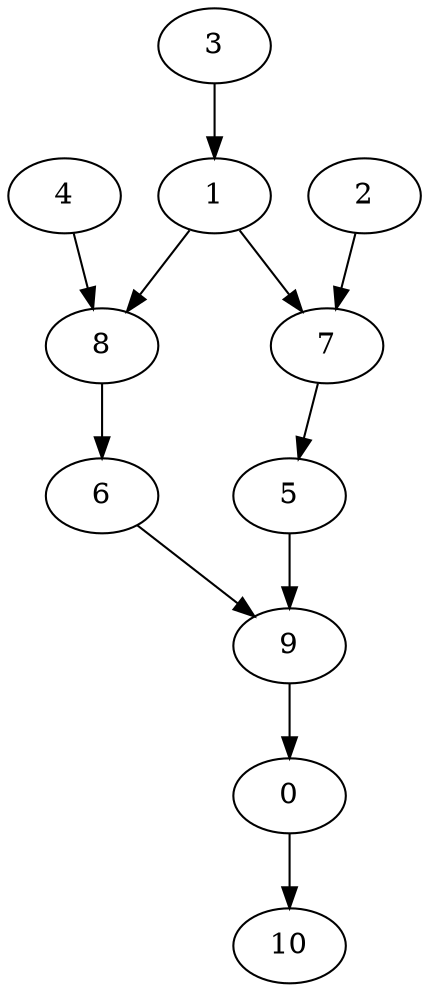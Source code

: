 digraph g {
0;
1;
2;
3;
4;
5;
6;
7;
8;
9;
10;
0 -> 10 [weight=0];
1 -> 7 [weight=2];
1 -> 8 [weight=1];
2 -> 7 [weight=2];
3 -> 1 [weight=0];
4 -> 8 [weight=1];
5 -> 9 [weight=2];
6 -> 9 [weight=0];
7 -> 5 [weight=0];
8 -> 6 [weight=2];
9 -> 0 [weight=2];
}

